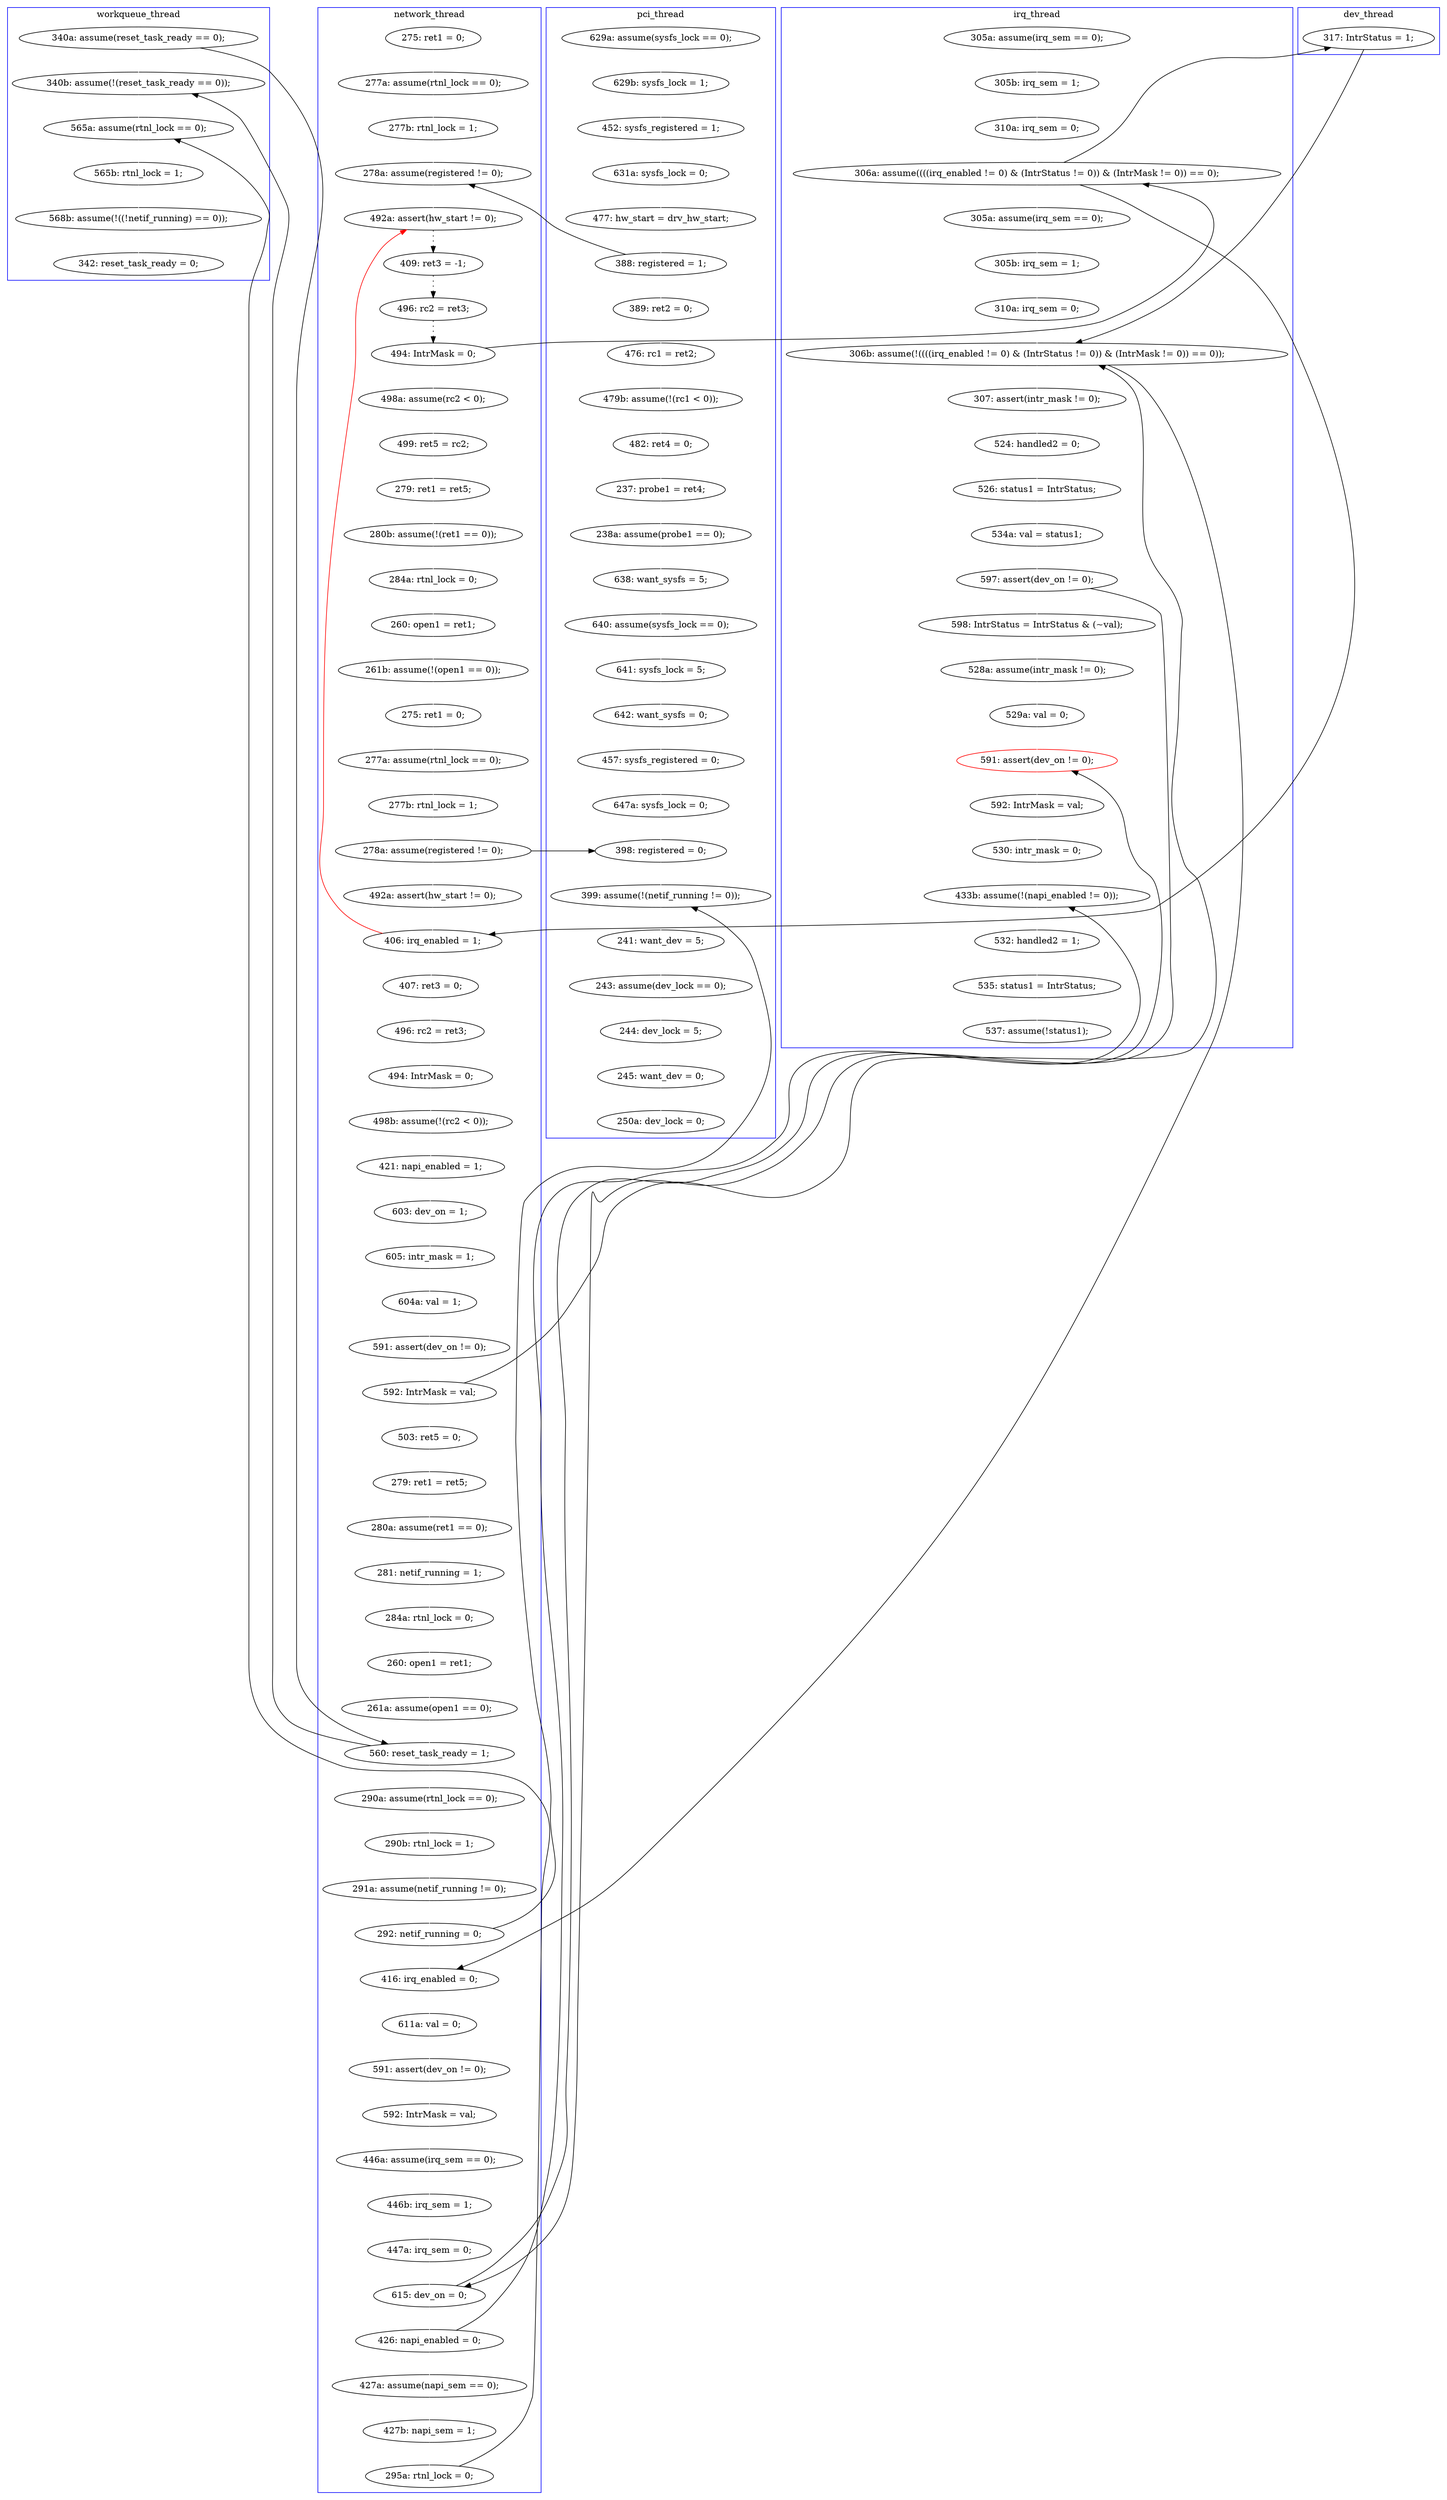 digraph Counterexample {
	63 -> 64 [color = black, style = dotted]
	137 -> 156 [color = black, style = solid, constraint = false]
	145 -> 173 [color = white, style = solid]
	242 -> 244 [color = white, style = solid]
	167 -> 168 [color = white, style = solid]
	247 -> 248 [color = white, style = solid]
	122 -> 125 [color = white, style = solid]
	36 -> 40 [color = white, style = solid]
	42 -> 49 [color = white, style = solid]
	68 -> 69 [color = white, style = solid]
	48 -> 185 [color = white, style = solid]
	216 -> 217 [color = white, style = solid]
	154 -> 156 [color = white, style = solid]
	233 -> 234 [color = white, style = solid]
	50 -> 53 [color = white, style = solid]
	258 -> 259 [color = white, style = solid]
	222 -> 223 [color = white, style = solid]
	188 -> 189 [color = white, style = solid]
	231 -> 235 [color = white, style = solid]
	198 -> 201 [color = white, style = solid]
	261 -> 297 [color = white, style = solid]
	269 -> 279 [color = white, style = solid]
	173 -> 174 [color = white, style = solid]
	191 -> 193 [color = white, style = solid]
	47 -> 48 [color = white, style = solid]
	136 -> 137 [color = white, style = solid]
	152 -> 153 [color = white, style = solid]
	217 -> 222 [color = white, style = solid]
	288 -> 289 [color = white, style = solid]
	267 -> 269 [color = white, style = solid]
	141 -> 144 [color = white, style = solid]
	174 -> 177 [color = white, style = solid]
	89 -> 221 [color = white, style = solid]
	194 -> 282 [color = black, style = solid, constraint = false]
	78 -> 101 [color = white, style = solid]
	226 -> 231 [color = black, style = solid, constraint = false]
	96 -> 116 [color = black, style = solid, constraint = false]
	190 -> 191 [color = white, style = solid]
	249 -> 267 [color = white, style = solid]
	259 -> 261 [color = white, style = solid]
	286 -> 287 [color = white, style = solid]
	147 -> 156 [color = black, style = solid, constraint = false]
	70 -> 73 [color = white, style = solid]
	101 -> 102 [color = white, style = solid]
	118 -> 120 [color = white, style = solid]
	117 -> 118 [color = white, style = solid]
	157 -> 162 [color = white, style = solid]
	74 -> 75 [color = white, style = solid]
	75 -> 78 [color = white, style = solid]
	140 -> 141 [color = white, style = solid]
	96 -> 152 [color = white, style = solid]
	165 -> 167 [color = white, style = solid]
	116 -> 58 [color = red, style = solid, constraint = false]
	66 -> 68 [color = white, style = solid]
	224 -> 226 [color = white, style = solid]
	66 -> 96 [color = black, style = solid, constraint = false]
	193 -> 194 [color = white, style = solid]
	235 -> 237 [color = white, style = solid]
	210 -> 214 [color = white, style = solid]
	244 -> 250 [color = white, style = solid]
	221 -> 258 [color = white, style = solid]
	232 -> 242 [color = black, style = solid, constraint = false]
	226 -> 232 [color = white, style = solid]
	103 -> 105 [color = white, style = solid]
	156 -> 210 [color = black, style = solid, constraint = false]
	168 -> 171 [color = white, style = solid]
	89 -> 181 [color = black, style = solid, constraint = false]
	105 -> 110 [color = white, style = solid]
	194 -> 210 [color = white, style = solid]
	201 -> 209 [color = white, style = solid]
	248 -> 249 [color = white, style = solid]
	32 -> 36 [color = white, style = solid]
	172 -> 231 [color = white, style = solid]
	189 -> 198 [color = white, style = solid]
	214 -> 216 [color = white, style = solid]
	40 -> 47 [color = white, style = solid]
	144 -> 145 [color = white, style = solid]
	120 -> 122 [color = white, style = solid]
	185 -> 188 [color = white, style = solid]
	58 -> 63 [color = black, style = dotted]
	73 -> 74 [color = white, style = solid]
	162 -> 163 [color = white, style = solid]
	64 -> 66 [color = black, style = dotted]
	27 -> 28 [color = white, style = solid]
	93 -> 94 [color = white, style = solid]
	130 -> 131 [color = white, style = solid]
	237 -> 242 [color = white, style = solid]
	232 -> 233 [color = white, style = solid]
	153 -> 154 [color = white, style = solid]
	163 -> 165 [color = white, style = solid]
	125 -> 129 [color = white, style = solid]
	137 -> 140 [color = white, style = solid]
	279 -> 282 [color = white, style = solid]
	177 -> 181 [color = white, style = solid]
	156 -> 157 [color = white, style = solid]
	223 -> 224 [color = white, style = solid]
	282 -> 285 [color = white, style = solid]
	28 -> 32 [color = white, style = solid]
	250 -> 272 [color = white, style = solid]
	181 -> 190 [color = white, style = solid]
	285 -> 286 [color = white, style = solid]
	96 -> 147 [color = black, style = solid, constraint = false]
	167 -> 226 [color = black, style = solid, constraint = false]
	171 -> 172 [color = white, style = solid]
	234 -> 246 [color = white, style = solid]
	105 -> 279 [color = black, style = solid, constraint = false]
	110 -> 116 [color = white, style = solid]
	181 -> 221 [color = black, style = solid, constraint = false]
	209 -> 247 [color = white, style = solid]
	129 -> 130 [color = white, style = solid]
	102 -> 103 [color = white, style = solid]
	94 -> 96 [color = white, style = solid]
	47 -> 53 [color = black, style = solid, constraint = false]
	53 -> 58 [color = white, style = solid]
	69 -> 70 [color = white, style = solid]
	131 -> 136 [color = white, style = solid]
	246 -> 258 [color = black, style = solid, constraint = false]
	116 -> 117 [color = white, style = solid]
	49 -> 50 [color = white, style = solid]
	92 -> 93 [color = white, style = solid]
	287 -> 288 [color = white, style = solid]
	subgraph cluster7 {
		label = dev_thread
		color = blue
		147  [label = "317: IntrStatus = 1;"]
	}
	subgraph cluster5 {
		label = workqueue_thread
		color = blue
		259  [label = "565b: rtnl_lock = 1;"]
		261  [label = "568b: assume(!((!netif_running) == 0));"]
		297  [label = "342: reset_task_ready = 0;"]
		89  [label = "340a: assume(reset_task_ready == 0);"]
		221  [label = "340b: assume(!(reset_task_ready == 0));"]
		258  [label = "565a: assume(rtnl_lock == 0);"]
	}
	subgraph cluster1 {
		label = pci_thread
		color = blue
		287  [label = "244: dev_lock = 5;"]
		286  [label = "243: assume(dev_lock == 0);"]
		285  [label = "241: want_dev = 5;"]
		289  [label = "250a: dev_lock = 0;"]
		48  [label = "389: ret2 = 0;"]
		27  [label = "629a: assume(sysfs_lock == 0);"]
		288  [label = "245: want_dev = 0;"]
		282  [label = "399: assume(!(netif_running != 0));"]
		201  [label = "238a: assume(probe1 == 0);"]
		47  [label = "388: registered = 1;"]
		32  [label = "452: sysfs_registered = 1;"]
		36  [label = "631a: sysfs_lock = 0;"]
		269  [label = "647a: sysfs_lock = 0;"]
		209  [label = "638: want_sysfs = 5;"]
		185  [label = "476: rc1 = ret2;"]
		188  [label = "479b: assume(!(rc1 < 0));"]
		189  [label = "482: ret4 = 0;"]
		279  [label = "398: registered = 0;"]
		40  [label = "477: hw_start = drv_hw_start;"]
		248  [label = "641: sysfs_lock = 5;"]
		198  [label = "237: probe1 = ret4;"]
		28  [label = "629b: sysfs_lock = 1;"]
		267  [label = "457: sysfs_registered = 0;"]
		247  [label = "640: assume(sysfs_lock == 0);"]
		249  [label = "642: want_sysfs = 0;"]
	}
	subgraph cluster3 {
		label = irq_thread
		color = blue
		250  [label = "535: status1 = IntrStatus;"]
		154  [label = "310a: irq_sem = 0;"]
		96  [label = "306a: assume((((irq_enabled != 0) & (IntrStatus != 0)) & (IntrMask != 0)) == 0);"]
		171  [label = "528a: assume(intr_mask != 0);"]
		153  [label = "305b: irq_sem = 1;"]
		242  [label = "433b: assume(!(napi_enabled != 0));"]
		244  [label = "532: handled2 = 1;"]
		172  [label = "529a: val = 0;"]
		156  [label = "306b: assume(!((((irq_enabled != 0) & (IntrStatus != 0)) & (IntrMask != 0)) == 0));"]
		167  [label = "597: assert(dev_on != 0);"]
		168  [label = "598: IntrStatus = IntrStatus & (~val);"]
		237  [label = "530: intr_mask = 0;"]
		163  [label = "526: status1 = IntrStatus;"]
		165  [label = "534a: val = status1;"]
		94  [label = "310a: irq_sem = 0;"]
		235  [label = "592: IntrMask = val;"]
		93  [label = "305b: irq_sem = 1;"]
		272  [label = "537: assume(!status1);"]
		231  [label = "591: assert(dev_on != 0);", color = red]
		152  [label = "305a: assume(irq_sem == 0);"]
		92  [label = "305a: assume(irq_sem == 0);"]
		157  [label = "307: assert(intr_mask != 0);"]
		162  [label = "524: handled2 = 0;"]
	}
	subgraph cluster2 {
		label = network_thread
		color = blue
		53  [label = "278a: assume(registered != 0);"]
		49  [label = "277a: assume(rtnl_lock == 0);"]
		210  [label = "416: irq_enabled = 0;"]
		193  [label = "291a: assume(netif_running != 0);"]
		224  [label = "447a: irq_sem = 0;"]
		70  [label = "279: ret1 = ret5;"]
		105  [label = "278a: assume(registered != 0);"]
		131  [label = "604a: val = 1;"]
		64  [label = "496: rc2 = ret3;"]
		63  [label = "409: ret3 = -1;"]
		136  [label = "591: assert(dev_on != 0);"]
		222  [label = "446a: assume(irq_sem == 0);"]
		73  [label = "280b: assume(!(ret1 == 0));"]
		145  [label = "281: netif_running = 1;"]
		130  [label = "605: intr_mask = 1;"]
		177  [label = "261a: assume(open1 == 0);"]
		144  [label = "280a: assume(ret1 == 0);"]
		216  [label = "591: assert(dev_on != 0);"]
		101  [label = "275: ret1 = 0;"]
		174  [label = "260: open1 = ret1;"]
		103  [label = "277b: rtnl_lock = 1;"]
		69  [label = "499: ret5 = rc2;"]
		232  [label = "426: napi_enabled = 0;"]
		129  [label = "603: dev_on = 1;"]
		78  [label = "261b: assume(!(open1 == 0));"]
		223  [label = "446b: irq_sem = 1;"]
		102  [label = "277a: assume(rtnl_lock == 0);"]
		118  [label = "496: rc2 = ret3;"]
		173  [label = "284a: rtnl_lock = 0;"]
		75  [label = "260: open1 = ret1;"]
		117  [label = "407: ret3 = 0;"]
		191  [label = "290b: rtnl_lock = 1;"]
		194  [label = "292: netif_running = 0;"]
		66  [label = "494: IntrMask = 0;"]
		122  [label = "498b: assume(!(rc2 < 0));"]
		214  [label = "611a: val = 0;"]
		74  [label = "284a: rtnl_lock = 0;"]
		110  [label = "492a: assert(hw_start != 0);"]
		181  [label = "560: reset_task_ready = 1;"]
		141  [label = "279: ret1 = ret5;"]
		116  [label = "406: irq_enabled = 1;"]
		137  [label = "592: IntrMask = val;"]
		42  [label = "275: ret1 = 0;"]
		246  [label = "295a: rtnl_lock = 0;"]
		234  [label = "427b: napi_sem = 1;"]
		190  [label = "290a: assume(rtnl_lock == 0);"]
		226  [label = "615: dev_on = 0;"]
		68  [label = "498a: assume(rc2 < 0);"]
		125  [label = "421: napi_enabled = 1;"]
		58  [label = "492a: assert(hw_start != 0);"]
		50  [label = "277b: rtnl_lock = 1;"]
		140  [label = "503: ret5 = 0;"]
		120  [label = "494: IntrMask = 0;"]
		233  [label = "427a: assume(napi_sem == 0);"]
		217  [label = "592: IntrMask = val;"]
	}
}